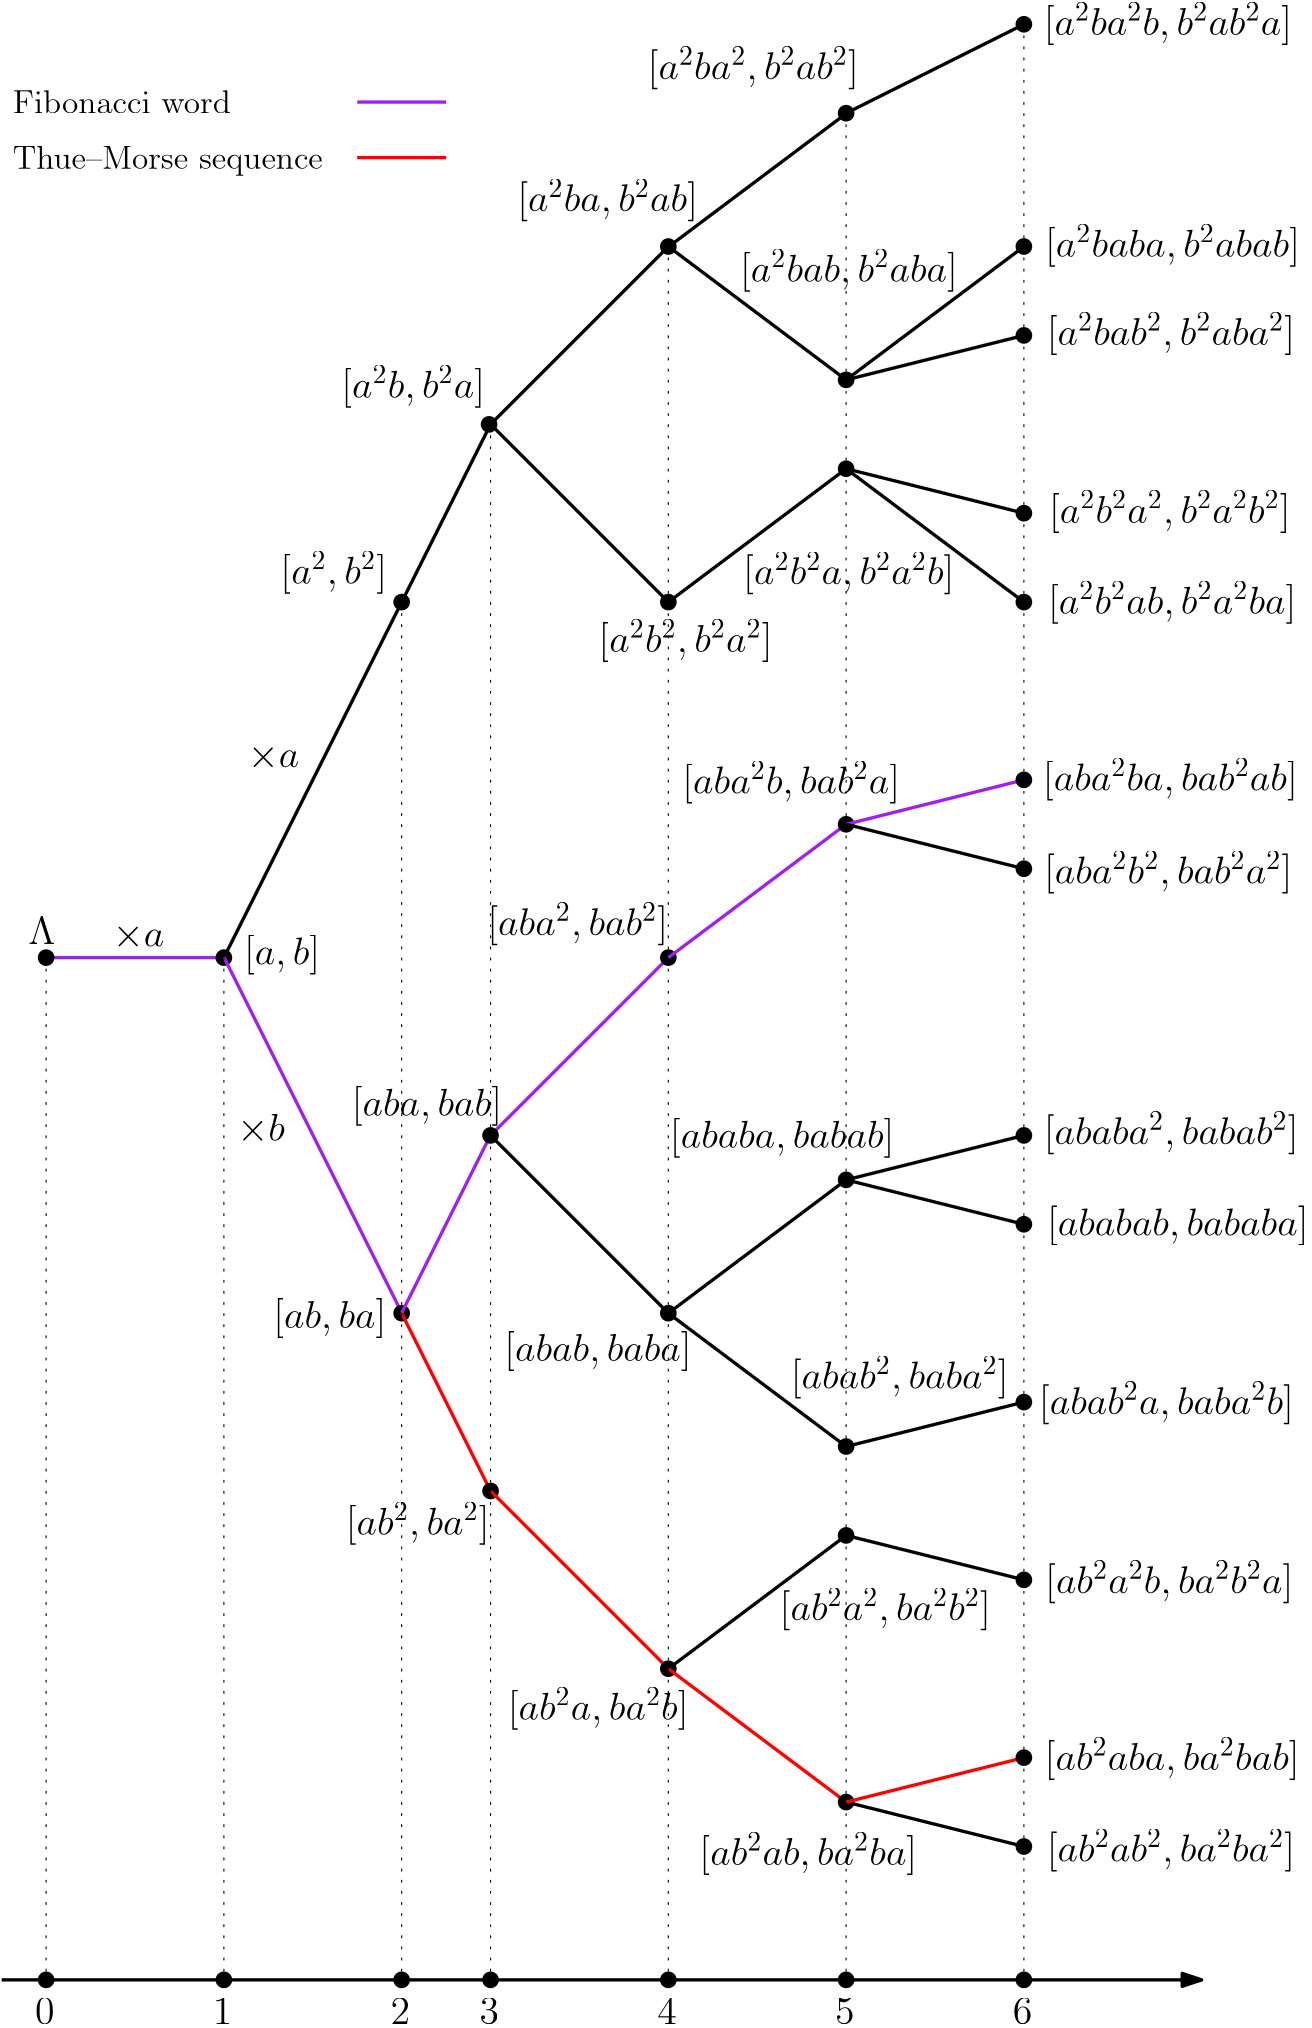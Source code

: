 <?xml version="1.0"?>
<!DOCTYPE ipe SYSTEM "ipe.dtd">
<ipe version="70218" creator="Ipe 7.2.24">
<info created="D:20230220141902" modified="D:20230221224955"/>
<ipestyle name="basic">
<symbol name="arrow/arc(spx)">
<path stroke="sym-stroke" fill="sym-stroke" pen="sym-pen">
0 0 m
-1 0.333 l
-1 -0.333 l
h
</path>
</symbol>
<symbol name="arrow/farc(spx)">
<path stroke="sym-stroke" fill="white" pen="sym-pen">
0 0 m
-1 0.333 l
-1 -0.333 l
h
</path>
</symbol>
<symbol name="arrow/ptarc(spx)">
<path stroke="sym-stroke" fill="sym-stroke" pen="sym-pen">
0 0 m
-1 0.333 l
-0.8 0 l
-1 -0.333 l
h
</path>
</symbol>
<symbol name="arrow/fptarc(spx)">
<path stroke="sym-stroke" fill="white" pen="sym-pen">
0 0 m
-1 0.333 l
-0.8 0 l
-1 -0.333 l
h
</path>
</symbol>
<symbol name="mark/circle(sx)" transformations="translations">
<path fill="sym-stroke">
0.6 0 0 0.6 0 0 e
0.4 0 0 0.4 0 0 e
</path>
</symbol>
<symbol name="mark/disk(sx)" transformations="translations">
<path fill="sym-stroke">
0.6 0 0 0.6 0 0 e
</path>
</symbol>
<symbol name="mark/fdisk(sfx)" transformations="translations">
<group>
<path fill="sym-fill">
0.5 0 0 0.5 0 0 e
</path>
<path fill="sym-stroke" fillrule="eofill">
0.6 0 0 0.6 0 0 e
0.4 0 0 0.4 0 0 e
</path>
</group>
</symbol>
<symbol name="mark/box(sx)" transformations="translations">
<path fill="sym-stroke" fillrule="eofill">
-0.6 -0.6 m
0.6 -0.6 l
0.6 0.6 l
-0.6 0.6 l
h
-0.4 -0.4 m
0.4 -0.4 l
0.4 0.4 l
-0.4 0.4 l
h
</path>
</symbol>
<symbol name="mark/square(sx)" transformations="translations">
<path fill="sym-stroke">
-0.6 -0.6 m
0.6 -0.6 l
0.6 0.6 l
-0.6 0.6 l
h
</path>
</symbol>
<symbol name="mark/fsquare(sfx)" transformations="translations">
<group>
<path fill="sym-fill">
-0.5 -0.5 m
0.5 -0.5 l
0.5 0.5 l
-0.5 0.5 l
h
</path>
<path fill="sym-stroke" fillrule="eofill">
-0.6 -0.6 m
0.6 -0.6 l
0.6 0.6 l
-0.6 0.6 l
h
-0.4 -0.4 m
0.4 -0.4 l
0.4 0.4 l
-0.4 0.4 l
h
</path>
</group>
</symbol>
<symbol name="mark/cross(sx)" transformations="translations">
<group>
<path fill="sym-stroke">
-0.43 -0.57 m
0.57 0.43 l
0.43 0.57 l
-0.57 -0.43 l
h
</path>
<path fill="sym-stroke">
-0.43 0.57 m
0.57 -0.43 l
0.43 -0.57 l
-0.57 0.43 l
h
</path>
</group>
</symbol>
<symbol name="arrow/fnormal(spx)">
<path stroke="sym-stroke" fill="white" pen="sym-pen">
0 0 m
-1 0.333 l
-1 -0.333 l
h
</path>
</symbol>
<symbol name="arrow/pointed(spx)">
<path stroke="sym-stroke" fill="sym-stroke" pen="sym-pen">
0 0 m
-1 0.333 l
-0.8 0 l
-1 -0.333 l
h
</path>
</symbol>
<symbol name="arrow/fpointed(spx)">
<path stroke="sym-stroke" fill="white" pen="sym-pen">
0 0 m
-1 0.333 l
-0.8 0 l
-1 -0.333 l
h
</path>
</symbol>
<symbol name="arrow/linear(spx)">
<path stroke="sym-stroke" pen="sym-pen">
-1 0.333 m
0 0 l
-1 -0.333 l
</path>
</symbol>
<symbol name="arrow/fdouble(spx)">
<path stroke="sym-stroke" fill="white" pen="sym-pen">
0 0 m
-1 0.333 l
-1 -0.333 l
h
-1 0 m
-2 0.333 l
-2 -0.333 l
h
</path>
</symbol>
<symbol name="arrow/double(spx)">
<path stroke="sym-stroke" fill="sym-stroke" pen="sym-pen">
0 0 m
-1 0.333 l
-1 -0.333 l
h
-1 0 m
-2 0.333 l
-2 -0.333 l
h
</path>
</symbol>
<symbol name="arrow/mid-normal(spx)">
<path stroke="sym-stroke" fill="sym-stroke" pen="sym-pen">
0.5 0 m
-0.5 0.333 l
-0.5 -0.333 l
h
</path>
</symbol>
<symbol name="arrow/mid-fnormal(spx)">
<path stroke="sym-stroke" fill="white" pen="sym-pen">
0.5 0 m
-0.5 0.333 l
-0.5 -0.333 l
h
</path>
</symbol>
<symbol name="arrow/mid-pointed(spx)">
<path stroke="sym-stroke" fill="sym-stroke" pen="sym-pen">
0.5 0 m
-0.5 0.333 l
-0.3 0 l
-0.5 -0.333 l
h
</path>
</symbol>
<symbol name="arrow/mid-fpointed(spx)">
<path stroke="sym-stroke" fill="white" pen="sym-pen">
0.5 0 m
-0.5 0.333 l
-0.3 0 l
-0.5 -0.333 l
h
</path>
</symbol>
<symbol name="arrow/mid-double(spx)">
<path stroke="sym-stroke" fill="sym-stroke" pen="sym-pen">
1 0 m
0 0.333 l
0 -0.333 l
h
0 0 m
-1 0.333 l
-1 -0.333 l
h
</path>
</symbol>
<symbol name="arrow/mid-fdouble(spx)">
<path stroke="sym-stroke" fill="white" pen="sym-pen">
1 0 m
0 0.333 l
0 -0.333 l
h
0 0 m
-1 0.333 l
-1 -0.333 l
h
</path>
</symbol>
<anglesize name="22.5 deg" value="22.5"/>
<anglesize name="30 deg" value="30"/>
<anglesize name="45 deg" value="45"/>
<anglesize name="60 deg" value="60"/>
<anglesize name="90 deg" value="90"/>
<arrowsize name="large" value="10"/>
<arrowsize name="small" value="5"/>
<arrowsize name="tiny" value="3"/>
<color name="blue" value="0 0 1"/>
<color name="brown" value="0.647 0.165 0.165"/>
<color name="darkblue" value="0 0 0.545"/>
<color name="darkcyan" value="0 0.545 0.545"/>
<color name="darkgray" value="0.663"/>
<color name="darkgreen" value="0 0.392 0"/>
<color name="darkmagenta" value="0.545 0 0.545"/>
<color name="darkorange" value="1 0.549 0"/>
<color name="darkred" value="0.545 0 0"/>
<color name="gold" value="1 0.843 0"/>
<color name="gray" value="0.745"/>
<color name="green" value="0 1 0"/>
<color name="lightblue" value="0.678 0.847 0.902"/>
<color name="lightcyan" value="0.878 1 1"/>
<color name="lightgray" value="0.827"/>
<color name="lightgreen" value="0.565 0.933 0.565"/>
<color name="lightyellow" value="1 1 0.878"/>
<color name="navy" value="0 0 0.502"/>
<color name="orange" value="1 0.647 0"/>
<color name="pink" value="1 0.753 0.796"/>
<color name="purple" value="0.627 0.125 0.941"/>
<color name="red" value="1 0 0"/>
<color name="seagreen" value="0.18 0.545 0.341"/>
<color name="turquoise" value="0.251 0.878 0.816"/>
<color name="violet" value="0.933 0.51 0.933"/>
<color name="yellow" value="1 1 0"/>
<dashstyle name="dash dot dotted" value="[4 2 1 2 1 2] 0"/>
<dashstyle name="dash dotted" value="[4 2 1 2] 0"/>
<dashstyle name="dashed" value="[4] 0"/>
<dashstyle name="dotted" value="[1 3] 0"/>
<gridsize name="10 pts (~3.5 mm)" value="10"/>
<gridsize name="14 pts (~5 mm)" value="14"/>
<gridsize name="16 pts (~6 mm)" value="16"/>
<gridsize name="20 pts (~7 mm)" value="20"/>
<gridsize name="28 pts (~10 mm)" value="28"/>
<gridsize name="32 pts (~12 mm)" value="32"/>
<gridsize name="4 pts" value="4"/>
<gridsize name="56 pts (~20 mm)" value="56"/>
<gridsize name="8 pts (~3 mm)" value="8"/>
<opacity name="10%" value="0.1"/>
<opacity name="30%" value="0.3"/>
<opacity name="50%" value="0.5"/>
<opacity name="75%" value="0.75"/>
<pen name="fat" value="1.2"/>
<pen name="heavier" value="0.8"/>
<pen name="ultrafat" value="2"/>
<symbolsize name="large" value="5"/>
<symbolsize name="small" value="2"/>
<symbolsize name="tiny" value="1.1"/>
<textsize name="Huge" value="\Huge"/>
<textsize name="LARGE" value="\LARGE"/>
<textsize name="Large" value="\Large"/>
<textsize name="footnote" value="\footnotesize"/>
<textsize name="huge" value="\huge"/>
<textsize name="large" value="\large"/>
<textsize name="small" value="\small"/>
<textsize name="tiny" value="\tiny"/>
<textstyle name="center" begin="\begin{center}" end="\end{center}"/>
<textstyle name="item" begin="\begin{itemize}\item{}" end="\end{itemize}"/>
<textstyle name="itemize" begin="\begin{itemize}" end="\end{itemize}"/>
<tiling name="falling" angle="-60" step="4" width="1"/>
<tiling name="rising" angle="30" step="4" width="1"/>
</ipestyle>
<page>
<layer name="alpha"/>
<view layers="alpha" active="alpha"/>
<path layer="alpha" matrix="1 0 0 1 -32 -208" stroke="purple" pen="fat">
64 640 m
128 640 l
128 640 l
</path>
<use matrix="1 0 0 1 -32 -208" name="mark/disk(sx)" pos="64 640" size="large" stroke="black"/>
<use matrix="1 0 0 1 -32 -208" name="mark/disk(sx)" pos="128 640" size="large" stroke="black"/>
<use matrix="1 0 0 1 -32.5273 -128.027" name="mark/disk(sx)" pos="224 752" size="large" stroke="black"/>
<text matrix="1 0 0 1 -38.4136 -203.128" transformations="translations" pos="64 640" stroke="black" type="label" width="9.75" height="9.803" depth="0" valign="baseline" size="Large" style="math">\Lambda</text>
<text matrix="1 0 0 1 -24.7774 -210.482" transformations="translations" pos="128 640" stroke="black" type="label" width="27.443" height="10.756" depth="3.59" valign="baseline" size="Large" style="math">[a,b]</text>
<text matrix="1 0 0 1 -43.6912 -137.406" transformations="translations" pos="160 704" stroke="black" type="label" width="38.402" height="11.623" depth="3.59" valign="baseline" size="Large" style="math">[a^2, b^2]</text>
<text matrix="1 0 0 1 -85.7373 -118.427" transformations="translations" pos="224 752" stroke="black" type="label" width="51.749" height="11.623" depth="3.59" valign="baseline" size="Large" style="math">[a^2b, b^2a]</text>
<text matrix="1 0 0 1 -102.413 -83.3342" transformations="translations" pos="304 784" stroke="black" type="label" width="65.095" height="11.623" depth="3.59" valign="baseline" size="Large" style="math">[a^2ba, b^2ab]</text>
<text matrix="1 0 0 1 -73.1619 -177.974" transformations="translations" pos="304 720" stroke="black" type="label" width="62.708" height="11.623" depth="3.59" valign="baseline" size="Large" style="math">[a^2b^2, b^2a^2]</text>
<text matrix="1 0 0 1 -46.274 -277.306" transformations="translations" pos="160 576" stroke="black" type="label" width="40.79" height="10.756" depth="3.59" valign="baseline" size="Large" style="math">[ab, ba]</text>
<text matrix="1 0 0 1 -82 -248.938" transformations="translations" pos="224 624" stroke="black" type="label" width="54.136" height="10.756" depth="3.59" valign="baseline" size="Large" style="math">[aba, bab]</text>
<text matrix="1 0 0 1 -113.184 -215.933" transformations="translations" pos="304 656" stroke="black" type="label" width="65.095" height="11.623" depth="3.59" valign="baseline" size="Large" style="math">[aba^2, bab^2]</text>
<text matrix="1 0 0 1 -107.08 -305.212" transformations="translations" pos="304 592" stroke="black" type="label" width="67.483" height="10.756" depth="3.59" valign="baseline" size="Large" style="math">[abab, baba]</text>
<text matrix="1 0 0 1 -105.824 -370.394" transformations="translations" pos="304 528" stroke="black" type="label" width="65.095" height="11.623" depth="3.59" valign="baseline" size="Large" style="math">[ab^2a, ba^2b]</text>
<text matrix="1 0 0 1 -84.1227 -303.758" transformations="translations" pos="224 528" stroke="black" type="label" width="51.749" height="11.623" depth="3.59" valign="baseline" size="Large" style="math">[ab^2, ba^2]</text>
<text matrix="1 0 0 1 -29.1214 -180.187" transformations="translations" pos="133.716 680.709" stroke="black" type="label" width="18.532" height="8.374" depth="1.19" valign="baseline" size="Large" style="math">\times a</text>
<path matrix="1 0 0 1 -32 -208" stroke="black" pen="fat">
128 640 m
192 768 l
</path>
<path matrix="1 0 0 1 -31.9927 -207.839" stroke="purple" pen="fat">
128 640 m
192 512 l
192 512 l
</path>
<use matrix="1 0 0 1 -32 -208" name="mark/disk(sx)" pos="192 512" size="large" stroke="black"/>
<use matrix="1 0 0 1 -32 -208" name="mark/disk(sx)" pos="192 768" size="large" stroke="black"/>
<text matrix="1 0 0 1 -44.1733 -205.236" transformations="translations" pos="144.978 571.308" stroke="black" type="label" width="17.131" height="9.968" depth="1.19" valign="baseline" size="Large" style="math">\times b</text>
<path stroke="black" pen="fat">
160 560 m
192 624 l
192 624 l
</path>
<path stroke="black" pen="fat">
192 624 m
256 688 l
</path>
<path stroke="black" pen="fat">
192 624 m
256 560 l
</path>
<path matrix="1 0 0 1 0.0787562 -0.0833066" stroke="black" pen="fat">
256 688 m
320 736 l
</path>
<path stroke="black" pen="fat">
256 688 m
320 640 l
</path>
<path stroke="black" pen="fat">
256 560 m
320 608 l
320 608 l
</path>
<path stroke="red" pen="fat">
160 304 m
192 240 l
192 240 l
</path>
<path matrix="1 0 0 1 0.00002494 0.105446" stroke="purple" pen="fat">
160 304 m
192 368 l
</path>
<path stroke="purple" pen="fat">
192 368 m
256 432 l
</path>
<path stroke="black" pen="fat">
192 368 m
256 304 l
</path>
<use name="mark/disk(sx)" pos="256 688" size="large" stroke="black"/>
<use name="mark/disk(sx)" pos="320 736" size="large" stroke="black"/>
<use name="mark/disk(sx)" pos="320 640" size="large" stroke="black"/>
<use name="mark/disk(sx)" pos="256 560" size="large" stroke="black"/>
<use name="mark/disk(sx)" pos="320 608" size="large" stroke="black"/>
<use name="mark/disk(sx)" pos="256 432" size="large" stroke="black"/>
<use name="mark/disk(sx)" pos="256 304" size="large" stroke="black"/>
<use name="mark/disk(sx)" pos="192 368" size="large" stroke="black"/>
<use name="mark/disk(sx)" pos="192 240" size="large" stroke="black"/>
<path stroke="red" pen="fat">
192 240 m
256 176 l
</path>
<use name="mark/disk(sx)" pos="256 176" size="large" stroke="black"/>
<path stroke="black" pen="fat">
256 304 m
320 352 l
</path>
<path stroke="black" pen="fat">
256 304 m
320 256 l
</path>
<use name="mark/disk(sx)" pos="320 352" size="large" stroke="black"/>
<use name="mark/disk(sx)" pos="320 256" size="large" stroke="black"/>
<path stroke="black" pen="fat">
256 176 m
320 224 l
</path>
<path stroke="red" pen="fat">
256 176 m
320 128 l
</path>
<use name="mark/disk(sx)" pos="320 224" size="large" stroke="black"/>
<use name="mark/disk(sx)" pos="320 128" size="large" stroke="black"/>
<path stroke="black" pen="fat">
320 736 m
384 768 l
</path>
<path stroke="black" pen="fat">
320 608 m
384 592 l
</path>
<path stroke="black" pen="fat">
320 608 m
384 560 l
</path>
<path stroke="black" pen="fat">
320 640 m
384 656 l
384 656 l
</path>
<path stroke="black" pen="fat">
320 640 m
384 688 l
</path>
<path stroke="purple" pen="fat">
256 432 m
320 480 l
</path>
<use name="mark/disk(sx)" pos="320 480" size="large" stroke="black"/>
<text matrix="1 0 0 1 -42.9839 -4.91273" transformations="translations" pos="304 496" stroke="black" type="label" width="78.442" height="11.623" depth="3.59" valign="baseline" size="Large" style="math">[aba^2b, bab^2a]</text>
<path stroke="purple" pen="fat">
320 480 m
384 496 l
</path>
<path stroke="black" pen="fat">
320 480 m
384 464 l
</path>
<path stroke="black" pen="fat">
320 352 m
384 368 l
</path>
<path stroke="black" pen="fat">
320 352 m
384 336 l
</path>
<path stroke="black" pen="fat">
320 256 m
384 272 l
</path>
<path stroke="black" pen="fat">
320 224 m
384 208 l
</path>
<path stroke="black" pen="fat">
320 128 m
384 112 l
</path>
<text matrix="1 0 0 1 -63.1389 -2.58374" transformations="translations" pos="319.674 366.137" stroke="black" type="label" width="80.829" height="10.756" depth="3.59" valign="baseline" size="Large" style="math">[ababa, babab]</text>
<text matrix="1 0 0 1 -17.5881 2.46953" transformations="translations" pos="317.657 274.452" stroke="black" type="label" width="78.442" height="11.623" depth="3.59" valign="baseline" size="Large" style="math">[abab^2, baba^2]</text>
<text matrix="1 0 0 1 -28.656 -125.142" transformations="translations" pos="295.811 230.494" stroke="black" type="label" width="78.442" height="11.623" depth="3.59" valign="baseline" size="Large" style="math">[ab^2ab, ba^2ba]</text>
<text matrix="1 0 0 1 -14.6524 78.9812" transformations="translations" pos="310.699 114.441" stroke="black" type="label" width="76.054" height="11.623" depth="3.59" valign="baseline" size="Large" style="math">[ab^2a^2, ba^2b^2]</text>
<text matrix="1 0 0 1 -34.354 -13.9182" transformations="translations" pos="317.272 580.299" stroke="black" type="label" width="76.054" height="11.623" depth="3.59" valign="baseline" size="Large" style="math">[a^2b^2a, b^2a^2b]</text>
<text matrix="1 0 0 1 -27.9136 -0.711017" transformations="translations" pos="309.693 676.074" stroke="black" type="label" width="78.442" height="11.623" depth="3.59" valign="baseline" size="Large" style="math">[a^2bab, b^2aba]</text>
<text matrix="1 0 0 1 -54.9141 -7.6116" transformations="translations" pos="303.437 755.861" stroke="black" type="label" width="76.054" height="11.623" depth="3.59" valign="baseline" size="Large" style="math">[a^2ba^2, b^2ab^2]</text>
<use name="mark/disk(sx)" pos="384 768" size="large" stroke="black"/>
<use name="mark/disk(sx)" pos="384 688" size="large" stroke="black"/>
<use name="mark/disk(sx)" pos="384 592" size="large" stroke="black"/>
<use name="mark/disk(sx)" pos="384 560" size="large" stroke="black"/>
<use name="mark/disk(sx)" pos="384 496" size="large" stroke="black"/>
<use name="mark/disk(sx)" pos="384 464" size="large" stroke="black"/>
<use name="mark/disk(sx)" pos="384 368" size="large" stroke="black"/>
<use name="mark/disk(sx)" pos="384 336" size="large" stroke="black"/>
<use name="mark/disk(sx)" pos="384 272" size="large" stroke="black"/>
<use name="mark/disk(sx)" pos="384 208" size="large" stroke="black"/>
<use name="mark/disk(sx)" pos="384 112" size="large" stroke="black"/>
<text matrix="1 0 0 1 7.11632 -19.8759" transformations="translations" pos="384 784" stroke="black" type="label" width="89.401" height="11.623" depth="3.59" valign="baseline" size="Large" style="math">[a^2ba^2b, b^2ab^2a]</text>
<text matrix="1 0 0 1 -8.39674 -19.717" transformations="translations" pos="400 704" stroke="black" type="label" width="91.788" height="11.623" depth="3.59" valign="baseline" size="Large" style="math">[a^2baba, b^2abab]</text>
<use name="mark/disk(sx)" pos="384 656" size="large" stroke="black"/>
<text matrix="1 0 0 1 -7.77591 -3.45117" transformations="translations" pos="400 656" stroke="black" type="label" width="89.401" height="11.623" depth="3.59" valign="baseline" size="Large" style="math">[a^2bab^2, b^2aba^2]</text>
<text matrix="1 0 0 1 -7.33311 -36.159" transformations="translations" pos="400 592" stroke="black" type="label" width="89.401" height="11.623" depth="3.59" valign="baseline" size="Large" style="math">[a^2b^2ab, b^2a^2ba]</text>
<text matrix="1 0 0 1 -6.99907 28.5058" transformations="translations" pos="400 560" stroke="black" type="label" width="87.013" height="11.623" depth="3.59" valign="baseline" size="Large" style="math">[a^2b^2a^2, b^2a^2b^2]</text>
<text matrix="1 0 0 1 -9.18579 -3.86865" transformations="translations" pos="400 496" stroke="black" type="label" width="91.788" height="11.623" depth="3.59" valign="baseline" size="Large" style="math">[aba^2ba, bab^2ab]</text>
<text matrix="1 0 0 1 -8.77687 -5.30059" transformations="translations" pos="400 464" stroke="black" type="label" width="89.401" height="11.623" depth="3.59" valign="baseline" size="Large" style="math">[aba^2b^2, bab^2a^2]</text>
<text matrix="1 0 0 1 -7.71058 -36.0065" transformations="translations" pos="400 368" stroke="black" type="label" width="94.176" height="10.756" depth="3.59" valign="baseline" size="Large" style="math">[ababab, bababa]</text>
<text matrix="1 0 0 1 -8.89479 28.8135" transformations="translations" pos="400 336" stroke="black" type="label" width="91.788" height="11.623" depth="3.59" valign="baseline" size="Large" style="math">[ababa^2, babab^2]</text>
<text matrix="1 0 0 1 -10.6131 -4.33698" transformations="translations" pos="400 272" stroke="black" type="label" width="91.788" height="11.623" depth="3.59" valign="baseline" size="Large" style="math">[abab^2a, baba^2b]</text>
<text matrix="1 0 0 1 -8.53697 -68.4379" transformations="translations" pos="400 208" stroke="black" type="label" width="91.788" height="11.623" depth="3.59" valign="baseline" size="Large" style="math">[ab^2aba, ba^2bab]</text>
<text matrix="1 0 0 1 -8.38664 59.181" transformations="translations" pos="400 144" stroke="black" type="label" width="89.401" height="11.623" depth="3.59" valign="baseline" size="Large" style="math">[ab^2a^2b, ba^2b^2a]</text>
<path stroke="red" pen="fat">
320 128 m
384 144 l
</path>
<use name="mark/disk(sx)" pos="384 144" size="large" stroke="black"/>
<text matrix="1 0 0 1 -7.76662 -5.34585" transformations="translations" pos="400 112" stroke="black" type="label" width="89.401" height="11.623" depth="3.59" valign="baseline" size="Large" style="math">[ab^2ab^2, ba^2ba^2]</text>
<path matrix="1 0 0 1 80 -12" stroke="purple" pen="fat">
64 752 m
96 752 l
</path>
<text matrix="1 0 0 1 -28 -16" transformations="translations" pos="48 752" stroke="black" type="label" width="78.526" height="8.302" depth="0" valign="baseline" size="large">Fibonacci word</text>
<text matrix="1 0 0 1 -44 -4" transformations="translations" pos="64 720" stroke="black" type="label" width="111.658" height="8.307" depth="2.32" valign="baseline" size="large">Thue–Morse sequence</text>
<path matrix="1 0 0 1 80 -32" stroke="red" pen="fat">
64 752 m
96 752 l
</path>
<text matrix="1 0 0 1 0 -8" transformations="translations" pos="56 444" stroke="black" type="label" width="18.532" height="8.374" depth="1.19" valign="baseline" size="Large" style="math">\times a</text>
<path stroke="black" pen="fat" rarrow="normal/normal">
448 64 m
16 64 l
</path>
<use name="mark/disk(sx)" pos="32 64" size="large" stroke="black"/>
<use name="mark/disk(sx)" pos="96 64" size="large" stroke="black"/>
<use name="mark/disk(sx)" pos="160 64" size="large" stroke="black"/>
<use name="mark/disk(sx)" pos="192 64" size="large" stroke="black"/>
<use name="mark/disk(sx)" pos="256 64" size="large" stroke="black"/>
<use name="mark/disk(sx)" pos="320 64" size="large" stroke="black"/>
<use name="mark/disk(sx)" pos="384 64" size="large" stroke="black"/>
<path stroke="black" dash="dotted">
96 432 m
96 64 l
96 64 l
</path>
<path stroke="black" dash="dotted">
160 560 m
160 64 l
160 64 l
</path>
<path stroke="black" dash="dotted">
192 624 m
192 64 l
</path>
<path stroke="black" dash="dotted">
256 688 m
256 64 l
</path>
<path stroke="black" dash="dotted">
320 736 m
320 64 l
</path>
<path stroke="black" dash="dotted">
384 768 m
384 64 l
</path>
<path stroke="black" dash="dotted">
32 432 m
32 64 l
</path>
<text transformations="translations" pos="28 48" stroke="black" type="label" width="7.024" height="9.245" depth="0" valign="baseline" size="Large">0</text>
<text transformations="translations" pos="92 48" stroke="black" type="label" width="7.024" height="9.245" depth="0" valign="baseline" size="Large">1</text>
<text transformations="translations" pos="156 48" stroke="black" type="label" width="7.024" height="9.245" depth="0" valign="baseline" size="Large">2</text>
<text transformations="translations" pos="188 48" stroke="black" type="label" width="7.024" height="9.245" depth="0" valign="baseline" size="Large">3</text>
<text transformations="translations" pos="252 48" stroke="black" type="label" width="7.024" height="9.245" depth="0" valign="baseline" size="Large">4</text>
<text transformations="translations" pos="316 48" stroke="black" type="label" width="7.024" height="9.245" depth="0" valign="baseline" size="Large">5</text>
<text transformations="translations" pos="380 48" stroke="black" type="label" width="7.024" height="9.245" depth="0" valign="baseline" size="Large">6</text>
</page>
</ipe>
